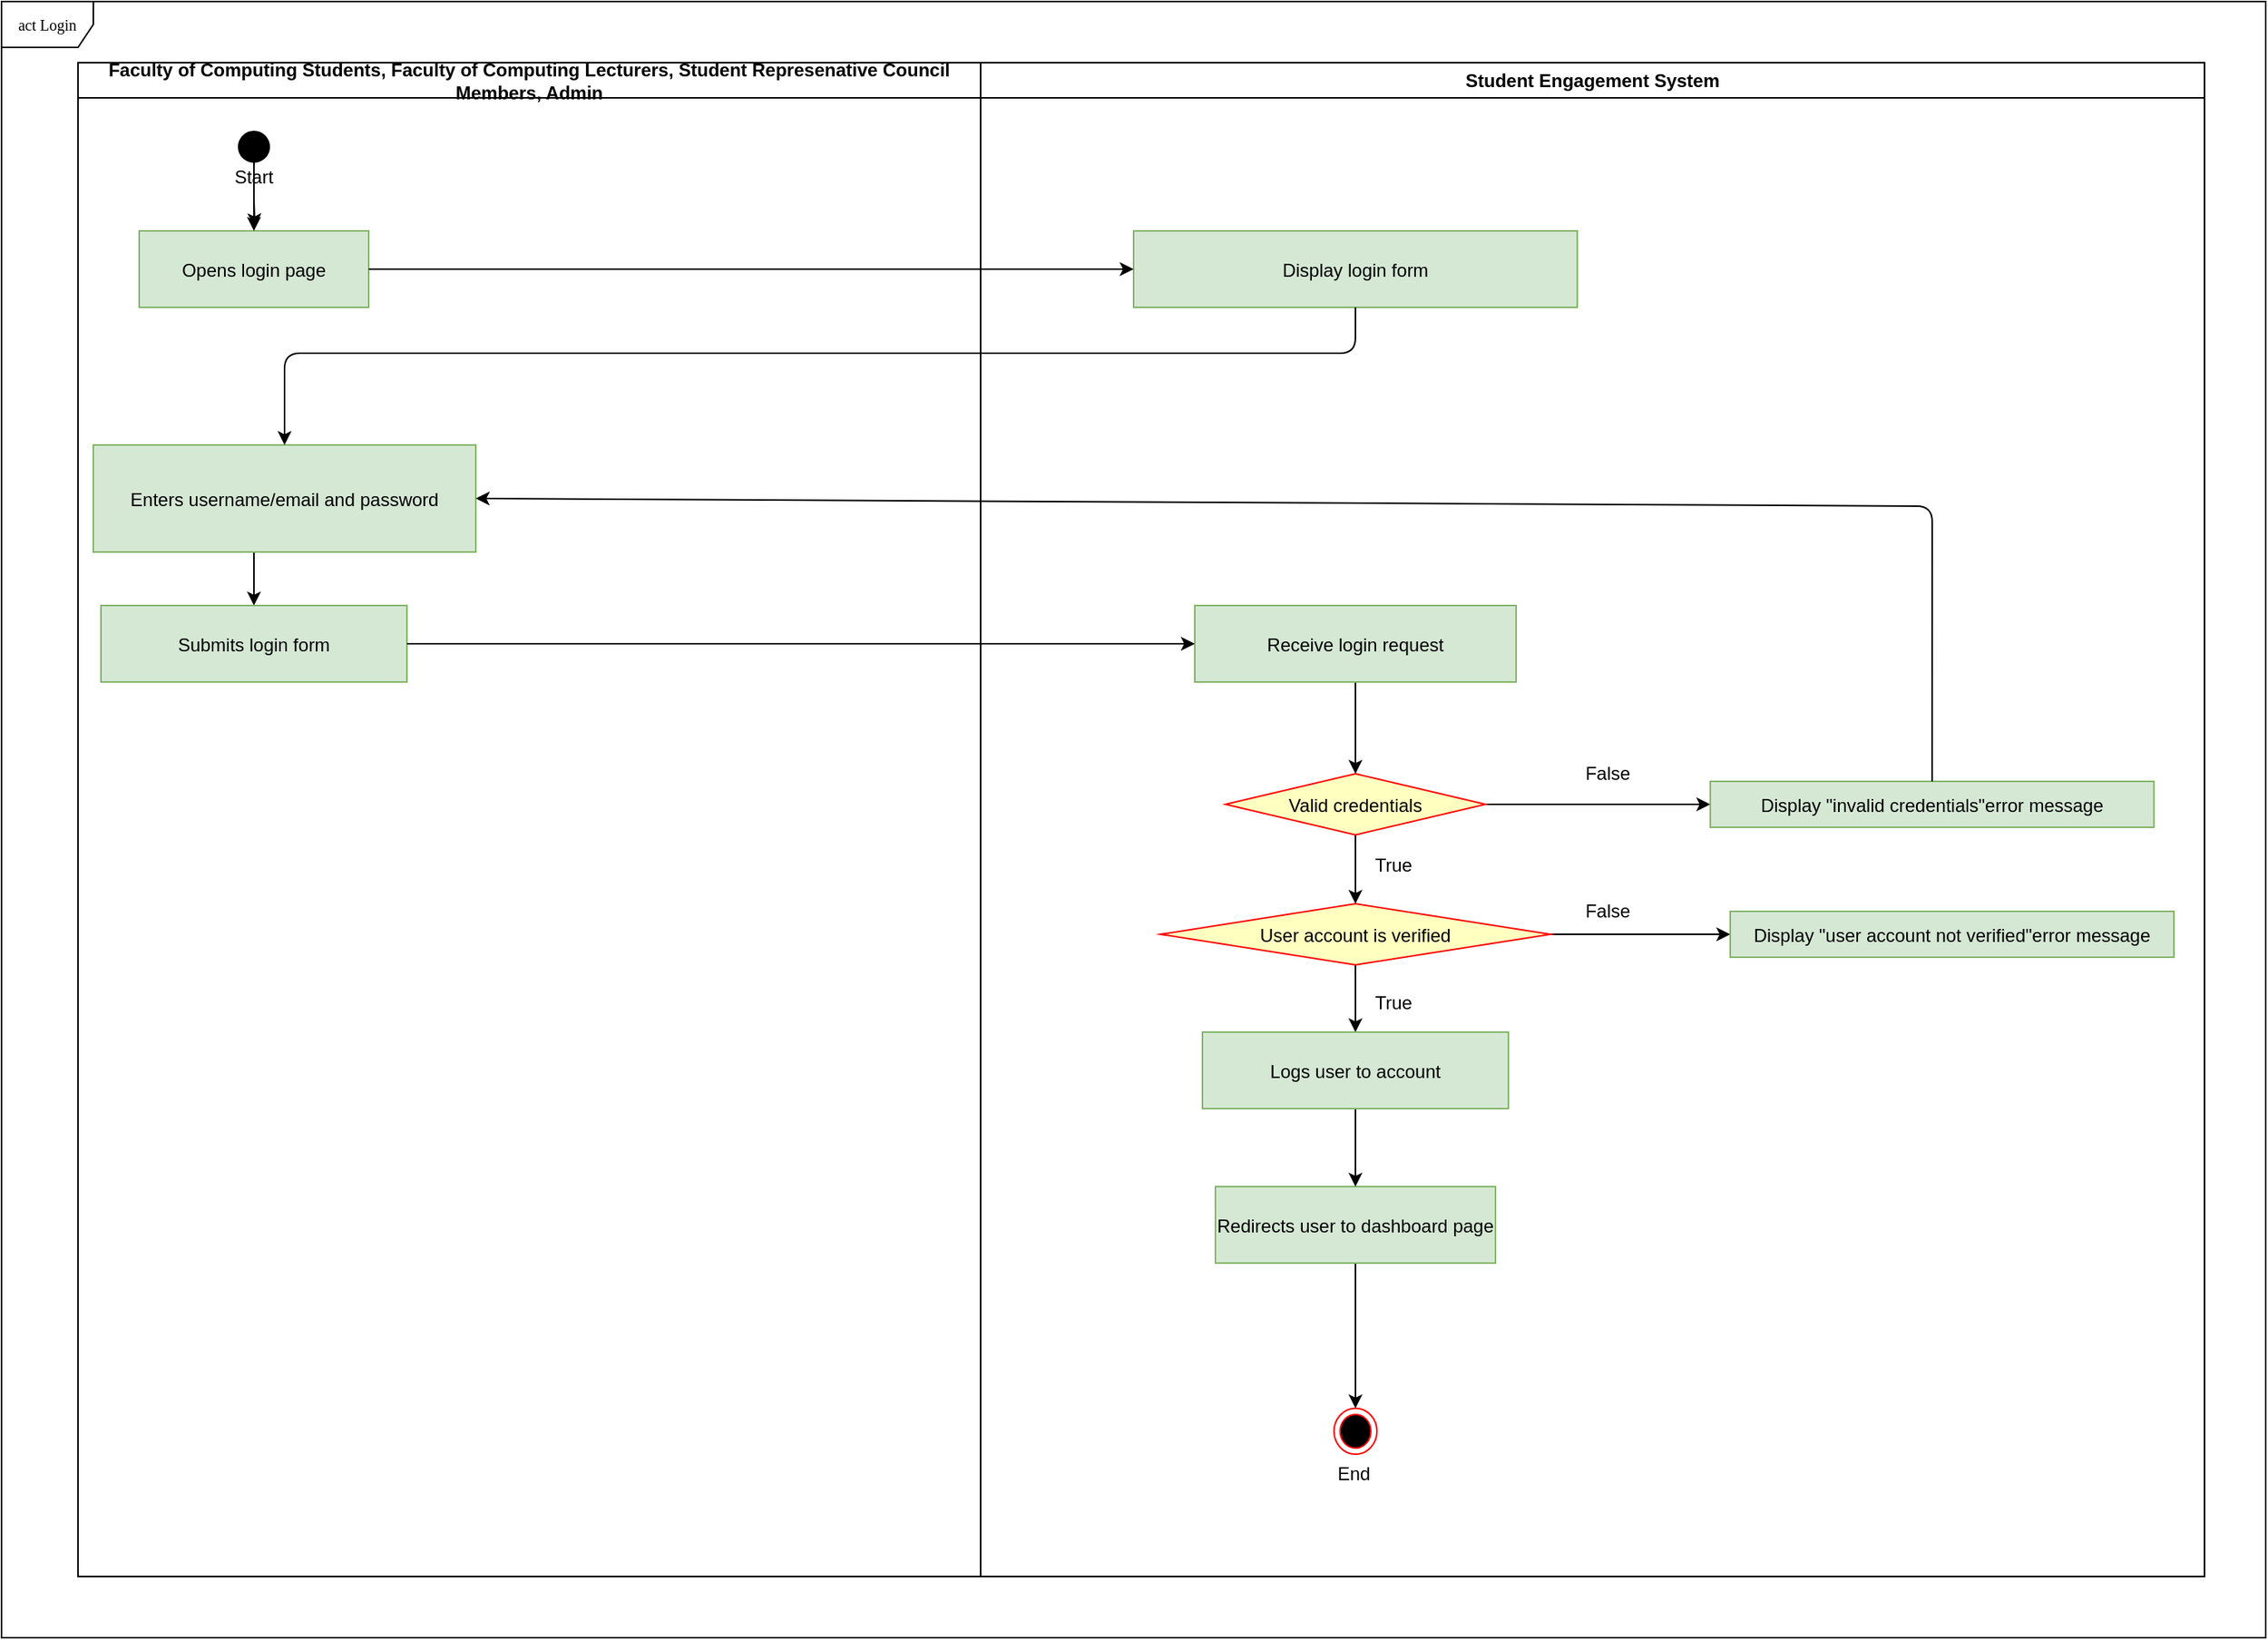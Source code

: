 <mxfile>
    <diagram id="6bnkY7PMMWQHFfjJnFAi" name="Page-1">
        <mxGraphModel dx="3697" dy="-1056" grid="1" gridSize="10" guides="1" tooltips="1" connect="1" arrows="1" fold="1" page="1" pageScale="1" pageWidth="850" pageHeight="1100" background="#ffffff" math="0" shadow="0">
            <root>
                <mxCell id="0"/>
                <mxCell id="1" parent="0"/>
                <mxCell id="2" value="Faculty of Computing Students, Faculty of Computing Lecturers, Student Represenative Council Members, Admin" style="swimlane;whiteSpace=wrap;fillColor=#FFFFFF;" parent="1" vertex="1">
                    <mxGeometry x="40" y="2370" width="590" height="990" as="geometry"/>
                </mxCell>
                <mxCell id="3" style="edgeStyle=none;html=1;exitX=0.5;exitY=1;exitDx=0;exitDy=0;entryX=0.504;entryY=-0.048;entryDx=0;entryDy=0;entryPerimeter=0;startArrow=none;" parent="2" source="11" target="5" edge="1">
                    <mxGeometry relative="1" as="geometry"/>
                </mxCell>
                <mxCell id="4" value="" style="ellipse;shape=startState;fillColor=#000000;strokeColor=#FFFFFF;" parent="2" vertex="1">
                    <mxGeometry x="100" y="40" width="30" height="30" as="geometry"/>
                </mxCell>
                <mxCell id="5" value="Opens login page" style="fillColor=#d5e8d4;strokeColor=#82b366;" parent="2" vertex="1">
                    <mxGeometry x="40" y="110" width="150" height="50" as="geometry"/>
                </mxCell>
                <mxCell id="6" style="edgeStyle=none;html=1;entryX=0.5;entryY=0;entryDx=0;entryDy=0;exitX=0.42;exitY=0.993;exitDx=0;exitDy=0;exitPerimeter=0;" parent="2" source="7" target="8" edge="1">
                    <mxGeometry relative="1" as="geometry">
                        <mxPoint x="120" y="330" as="sourcePoint"/>
                    </mxGeometry>
                </mxCell>
                <mxCell id="7" value="Enters username/email and password" style="fillColor=#d5e8d4;strokeColor=#82b366;" parent="2" vertex="1">
                    <mxGeometry x="10" y="250" width="250" height="70" as="geometry"/>
                </mxCell>
                <mxCell id="8" value="Submits login form" style="fillColor=#d5e8d4;strokeColor=#82b366;" parent="2" vertex="1">
                    <mxGeometry x="15" y="355" width="200" height="50" as="geometry"/>
                </mxCell>
                <mxCell id="9" value="" style="edgeStyle=none;html=1;exitX=0.5;exitY=1;exitDx=0;exitDy=0;entryX=0.504;entryY=-0.048;entryDx=0;entryDy=0;entryPerimeter=0;endArrow=none;" parent="2" source="4" target="11" edge="1">
                    <mxGeometry relative="1" as="geometry">
                        <mxPoint x="135" y="2440" as="sourcePoint"/>
                        <mxPoint x="135.6" y="2477.6" as="targetPoint"/>
                    </mxGeometry>
                </mxCell>
                <mxCell id="10" style="edgeStyle=none;html=1;exitX=0.5;exitY=0;exitDx=0;exitDy=0;entryX=0.5;entryY=0;entryDx=0;entryDy=0;" parent="2" source="11" target="5" edge="1">
                    <mxGeometry relative="1" as="geometry"/>
                </mxCell>
                <mxCell id="11" value="Start" style="text;strokeColor=none;align=center;fillColor=none;html=1;verticalAlign=middle;whiteSpace=wrap;rounded=0;" parent="2" vertex="1">
                    <mxGeometry x="85" y="60" width="60" height="30" as="geometry"/>
                </mxCell>
                <mxCell id="18" value="Student Engagement System" style="swimlane;whiteSpace=wrap;fillColor=#FFFFFF;" parent="1" vertex="1">
                    <mxGeometry x="630" y="2370" width="800" height="990" as="geometry"/>
                </mxCell>
                <mxCell id="27" value="Display login form" style="fillColor=#d5e8d4;strokeColor=#82b366;" parent="18" vertex="1">
                    <mxGeometry x="100.0" y="110" width="290" height="50" as="geometry"/>
                </mxCell>
                <mxCell id="110" style="edgeStyle=none;html=1;exitX=0.5;exitY=1;exitDx=0;exitDy=0;entryX=0.5;entryY=0;entryDx=0;entryDy=0;" parent="18" source="30" target="45" edge="1">
                    <mxGeometry relative="1" as="geometry"/>
                </mxCell>
                <mxCell id="30" value="Redirects user to dashboard page" style="fillColor=#d5e8d4;strokeColor=#82b366;" parent="18" vertex="1">
                    <mxGeometry x="153.47" y="735" width="183.06" height="50" as="geometry"/>
                </mxCell>
                <mxCell id="99" style="edgeStyle=none;html=1;exitX=1;exitY=0.5;exitDx=0;exitDy=0;entryX=0;entryY=0.5;entryDx=0;entryDy=0;" parent="18" source="34" target="37" edge="1">
                    <mxGeometry relative="1" as="geometry"/>
                </mxCell>
                <mxCell id="106" style="edgeStyle=none;html=1;exitX=0.5;exitY=1;exitDx=0;exitDy=0;entryX=0.5;entryY=0;entryDx=0;entryDy=0;" parent="18" source="34" target="100" edge="1">
                    <mxGeometry relative="1" as="geometry"/>
                </mxCell>
                <mxCell id="34" value="User account is verified" style="rhombus;fillColor=#ffffc0;strokeColor=#ff0000;" parent="18" vertex="1">
                    <mxGeometry x="117.5" y="550" width="255" height="40" as="geometry"/>
                </mxCell>
                <mxCell id="37" value="Display &quot;user account not verified&quot;error message" style="fillColor=#d5e8d4;strokeColor=#82b366;" parent="18" vertex="1">
                    <mxGeometry x="490" y="555" width="290" height="30" as="geometry"/>
                </mxCell>
                <mxCell id="45" value="" style="ellipse;html=1;shape=endState;fillColor=#000000;strokeColor=#ff0000;" parent="18" vertex="1">
                    <mxGeometry x="231.0" y="880" width="28.06" height="30" as="geometry"/>
                </mxCell>
                <mxCell id="46" value="End" style="text;strokeColor=none;align=center;fillColor=none;html=1;verticalAlign=middle;whiteSpace=wrap;rounded=0;" parent="18" vertex="1">
                    <mxGeometry x="214.0" y="908" width="60" height="30" as="geometry"/>
                </mxCell>
                <mxCell id="47" value="True&lt;span style=&quot;color: rgba(0, 0, 0, 0); font-family: monospace; font-size: 0px; text-align: start;&quot;&gt;%3CmxGraphModel%3E%3Croot%3E%3CmxCell%20id%3D%220%22%2F%3E%3CmxCell%20id%3D%221%22%20parent%3D%220%22%2F%3E%3CmxCell%20id%3D%222%22%20value%3D%22False%22%20style%3D%22text%3BstrokeColor%3Dnone%3Balign%3Dcenter%3BfillColor%3Dnone%3Bhtml%3D1%3BverticalAlign%3Dmiddle%3BwhiteSpace%3Dwrap%3Brounded%3D0%3B%22%20vertex%3D%221%22%20parent%3D%221%22%3E%3CmxGeometry%20x%3D%22880%22%20y%3D%222781%22%20width%3D%2260%22%20height%3D%2230%22%20as%3D%22geometry%22%2F%3E%3C%2FmxCell%3E%3C%2Froot%3E%3C%2FmxGraphModel%3E&lt;/span&gt;" style="text;strokeColor=none;align=center;fillColor=none;html=1;verticalAlign=middle;whiteSpace=wrap;rounded=0;" parent="18" vertex="1">
                    <mxGeometry x="240" y="510" width="60" height="30" as="geometry"/>
                </mxCell>
                <mxCell id="52" value="False" style="text;strokeColor=none;align=center;fillColor=none;html=1;verticalAlign=middle;whiteSpace=wrap;rounded=0;" parent="18" vertex="1">
                    <mxGeometry x="380" y="450" width="60" height="30" as="geometry"/>
                </mxCell>
                <mxCell id="107" style="edgeStyle=none;html=1;exitX=0.5;exitY=1;exitDx=0;exitDy=0;entryX=0.5;entryY=0;entryDx=0;entryDy=0;" parent="18" source="67" target="68" edge="1">
                    <mxGeometry relative="1" as="geometry"/>
                </mxCell>
                <mxCell id="67" value="Receive login request" style="fillColor=#d5e8d4;strokeColor=#82b366;" parent="18" vertex="1">
                    <mxGeometry x="140.0" y="355" width="210" height="50" as="geometry"/>
                </mxCell>
                <mxCell id="97" style="edgeStyle=none;html=1;exitX=1;exitY=0.5;exitDx=0;exitDy=0;entryX=0;entryY=0.5;entryDx=0;entryDy=0;" parent="18" source="68" target="96" edge="1">
                    <mxGeometry relative="1" as="geometry"/>
                </mxCell>
                <mxCell id="98" style="edgeStyle=none;html=1;exitX=0.5;exitY=1;exitDx=0;exitDy=0;entryX=0.5;entryY=0;entryDx=0;entryDy=0;" parent="18" source="68" target="34" edge="1">
                    <mxGeometry relative="1" as="geometry"/>
                </mxCell>
                <mxCell id="68" value="Valid credentials" style="rhombus;fillColor=#ffffc0;strokeColor=#ff0000;" parent="18" vertex="1">
                    <mxGeometry x="160.0" y="465" width="170" height="40" as="geometry"/>
                </mxCell>
                <mxCell id="96" value="Display &quot;invalid credentials&quot;error message" style="fillColor=#d5e8d4;strokeColor=#82b366;" parent="18" vertex="1">
                    <mxGeometry x="476.94" y="470" width="290" height="30" as="geometry"/>
                </mxCell>
                <mxCell id="108" style="edgeStyle=none;html=1;exitX=0.5;exitY=1;exitDx=0;exitDy=0;entryX=0.5;entryY=0;entryDx=0;entryDy=0;" parent="18" source="100" target="30" edge="1">
                    <mxGeometry relative="1" as="geometry"/>
                </mxCell>
                <mxCell id="100" value="Logs user to account" style="fillColor=#d5e8d4;strokeColor=#82b366;" parent="18" vertex="1">
                    <mxGeometry x="145.0" y="634" width="200" height="50" as="geometry"/>
                </mxCell>
                <mxCell id="104" value="False" style="text;strokeColor=none;align=center;fillColor=none;html=1;verticalAlign=middle;whiteSpace=wrap;rounded=0;" parent="18" vertex="1">
                    <mxGeometry x="380" y="540" width="60" height="30" as="geometry"/>
                </mxCell>
                <mxCell id="105" value="True&lt;span style=&quot;color: rgba(0, 0, 0, 0); font-family: monospace; font-size: 0px; text-align: start;&quot;&gt;%3CmxGraphModel%3E%3Croot%3E%3CmxCell%20id%3D%220%22%2F%3E%3CmxCell%20id%3D%221%22%20parent%3D%220%22%2F%3E%3CmxCell%20id%3D%222%22%20value%3D%22False%22%20style%3D%22text%3BstrokeColor%3Dnone%3Balign%3Dcenter%3BfillColor%3Dnone%3Bhtml%3D1%3BverticalAlign%3Dmiddle%3BwhiteSpace%3Dwrap%3Brounded%3D0%3B%22%20vertex%3D%221%22%20parent%3D%221%22%3E%3CmxGeometry%20x%3D%22880%22%20y%3D%222781%22%20width%3D%2260%22%20height%3D%2230%22%20as%3D%22geometry%22%2F%3E%3C%2FmxCell%3E%3C%2Froot%3E%3C%2FmxGraphModel%3E&lt;/span&gt;" style="text;strokeColor=none;align=center;fillColor=none;html=1;verticalAlign=middle;whiteSpace=wrap;rounded=0;" parent="18" vertex="1">
                    <mxGeometry x="240" y="600" width="60" height="30" as="geometry"/>
                </mxCell>
                <mxCell id="54" style="edgeStyle=none;html=1;exitX=1;exitY=0.5;exitDx=0;exitDy=0;entryX=0;entryY=0.5;entryDx=0;entryDy=0;" parent="1" source="5" target="27" edge="1">
                    <mxGeometry relative="1" as="geometry"/>
                </mxCell>
                <mxCell id="55" style="edgeStyle=none;html=1;exitX=0.5;exitY=1;exitDx=0;exitDy=0;entryX=0.5;entryY=0;entryDx=0;entryDy=0;" parent="1" source="27" target="7" edge="1">
                    <mxGeometry relative="1" as="geometry">
                        <Array as="points">
                            <mxPoint x="875" y="2560"/>
                            <mxPoint x="175" y="2560"/>
                        </Array>
                    </mxGeometry>
                </mxCell>
                <mxCell id="56" style="edgeStyle=none;html=1;exitX=1;exitY=0.5;exitDx=0;exitDy=0;" parent="1" source="8" edge="1">
                    <mxGeometry relative="1" as="geometry">
                        <mxPoint x="770" y="2750" as="targetPoint"/>
                    </mxGeometry>
                </mxCell>
                <mxCell id="57" style="edgeStyle=none;html=1;exitX=0.5;exitY=0;exitDx=0;exitDy=0;entryX=1;entryY=0.5;entryDx=0;entryDy=0;" parent="1" source="96" target="7" edge="1">
                    <mxGeometry relative="1" as="geometry">
                        <Array as="points">
                            <mxPoint x="1252" y="2660"/>
                        </Array>
                        <mxPoint x="1440" y="2733" as="sourcePoint"/>
                    </mxGeometry>
                </mxCell>
                <mxCell id="111" value="act Login" style="shape=umlFrame;whiteSpace=wrap;html=1;rounded=0;shadow=0;comic=0;labelBackgroundColor=none;strokeWidth=1;fontFamily=Verdana;fontSize=10;align=center;" vertex="1" parent="1">
                    <mxGeometry x="-10" y="2330" width="1480" height="1070" as="geometry"/>
                </mxCell>
            </root>
        </mxGraphModel>
    </diagram>
</mxfile>